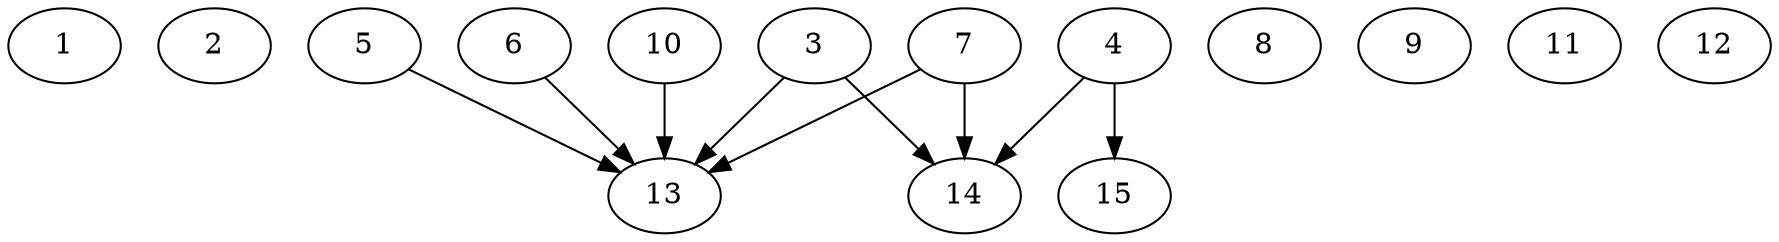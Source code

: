 // DAG automatically generated by daggen at Thu Oct  3 13:59:26 2019
// ./daggen --dot -n 15 --ccr 0.5 --fat 0.9 --regular 0.5 --density 0.5 --mindata 5242880 --maxdata 52428800 
digraph G {
  1 [size="76193792", alpha="0.09", expect_size="38096896"] 
  2 [size="13082624", alpha="0.17", expect_size="6541312"] 
  3 [size="62951424", alpha="0.17", expect_size="31475712"] 
  3 -> 13 [size ="31475712"]
  3 -> 14 [size ="31475712"]
  4 [size="26382336", alpha="0.19", expect_size="13191168"] 
  4 -> 14 [size ="13191168"]
  4 -> 15 [size ="13191168"]
  5 [size="101959680", alpha="0.00", expect_size="50979840"] 
  5 -> 13 [size ="50979840"]
  6 [size="88571904", alpha="0.20", expect_size="44285952"] 
  6 -> 13 [size ="44285952"]
  7 [size="20879360", alpha="0.11", expect_size="10439680"] 
  7 -> 13 [size ="10439680"]
  7 -> 14 [size ="10439680"]
  8 [size="37163008", alpha="0.13", expect_size="18581504"] 
  9 [size="91889664", alpha="0.10", expect_size="45944832"] 
  10 [size="50360320", alpha="0.03", expect_size="25180160"] 
  10 -> 13 [size ="25180160"]
  11 [size="39436288", alpha="0.13", expect_size="19718144"] 
  12 [size="82552832", alpha="0.05", expect_size="41276416"] 
  13 [size="66162688", alpha="0.16", expect_size="33081344"] 
  14 [size="53331968", alpha="0.15", expect_size="26665984"] 
  15 [size="46747648", alpha="0.06", expect_size="23373824"] 
}
